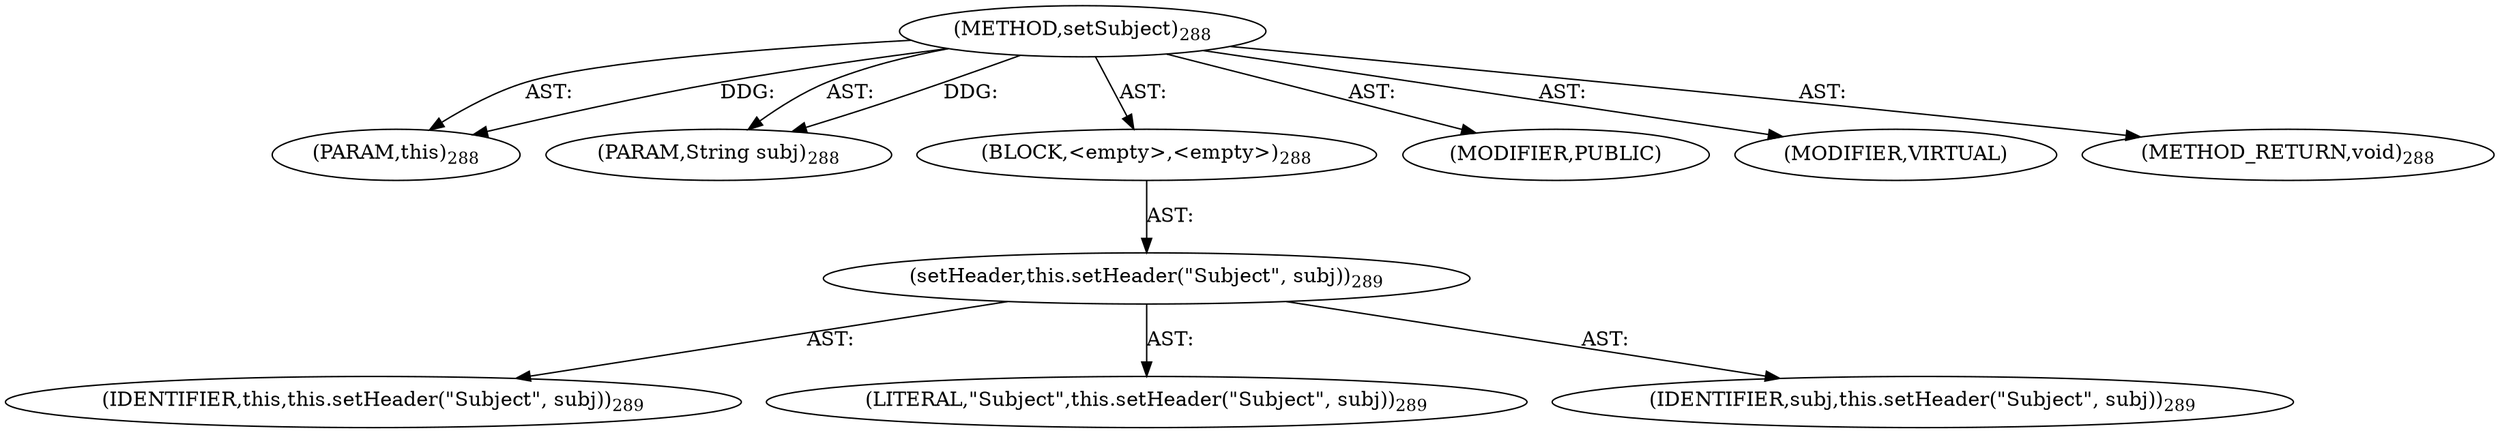 digraph "setSubject" {  
"111669149705" [label = <(METHOD,setSubject)<SUB>288</SUB>> ]
"115964116998" [label = <(PARAM,this)<SUB>288</SUB>> ]
"115964117031" [label = <(PARAM,String subj)<SUB>288</SUB>> ]
"25769803785" [label = <(BLOCK,&lt;empty&gt;,&lt;empty&gt;)<SUB>288</SUB>> ]
"30064771125" [label = <(setHeader,this.setHeader(&quot;Subject&quot;, subj))<SUB>289</SUB>> ]
"68719476745" [label = <(IDENTIFIER,this,this.setHeader(&quot;Subject&quot;, subj))<SUB>289</SUB>> ]
"90194313217" [label = <(LITERAL,&quot;Subject&quot;,this.setHeader(&quot;Subject&quot;, subj))<SUB>289</SUB>> ]
"68719476810" [label = <(IDENTIFIER,subj,this.setHeader(&quot;Subject&quot;, subj))<SUB>289</SUB>> ]
"133143986225" [label = <(MODIFIER,PUBLIC)> ]
"133143986226" [label = <(MODIFIER,VIRTUAL)> ]
"128849018889" [label = <(METHOD_RETURN,void)<SUB>288</SUB>> ]
  "111669149705" -> "115964116998"  [ label = "AST: "] 
  "111669149705" -> "115964117031"  [ label = "AST: "] 
  "111669149705" -> "25769803785"  [ label = "AST: "] 
  "111669149705" -> "133143986225"  [ label = "AST: "] 
  "111669149705" -> "133143986226"  [ label = "AST: "] 
  "111669149705" -> "128849018889"  [ label = "AST: "] 
  "25769803785" -> "30064771125"  [ label = "AST: "] 
  "30064771125" -> "68719476745"  [ label = "AST: "] 
  "30064771125" -> "90194313217"  [ label = "AST: "] 
  "30064771125" -> "68719476810"  [ label = "AST: "] 
  "111669149705" -> "115964116998"  [ label = "DDG: "] 
  "111669149705" -> "115964117031"  [ label = "DDG: "] 
}
